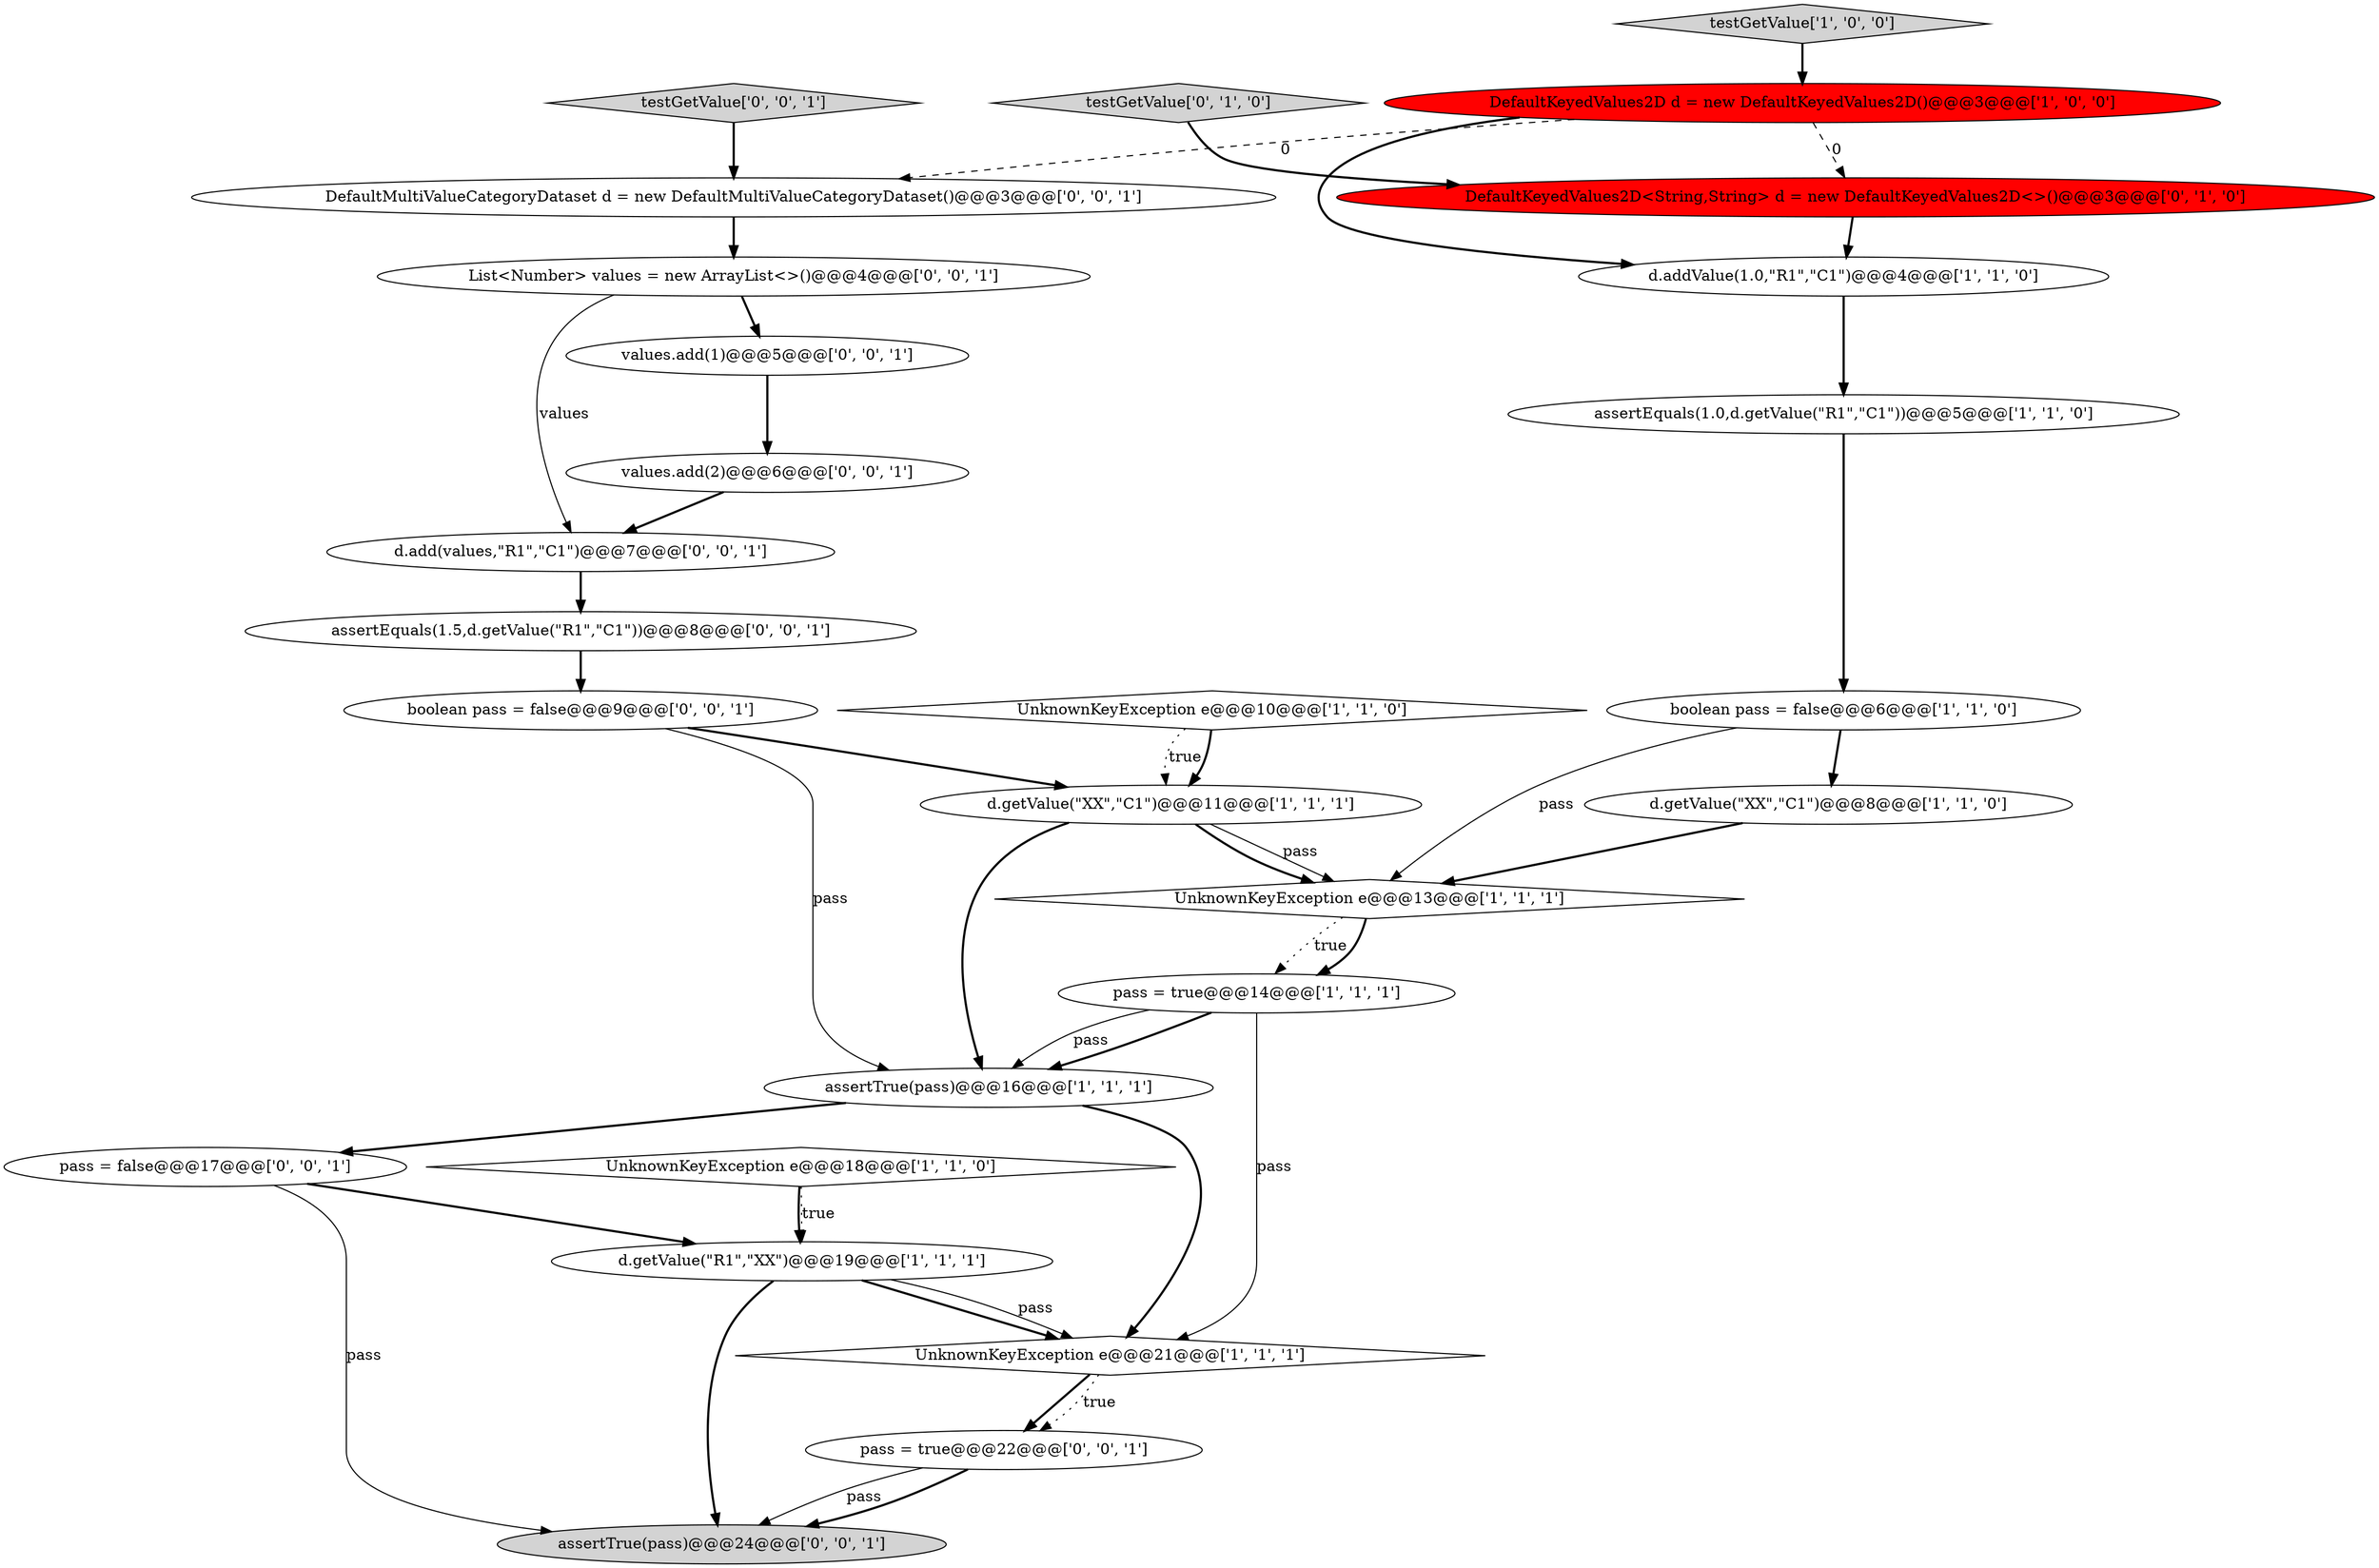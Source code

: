digraph {
4 [style = filled, label = "d.addValue(1.0,\"R1\",\"C1\")@@@4@@@['1', '1', '0']", fillcolor = white, shape = ellipse image = "AAA0AAABBB1BBB"];
23 [style = filled, label = "values.add(1)@@@5@@@['0', '0', '1']", fillcolor = white, shape = ellipse image = "AAA0AAABBB3BBB"];
14 [style = filled, label = "testGetValue['0', '1', '0']", fillcolor = lightgray, shape = diamond image = "AAA0AAABBB2BBB"];
15 [style = filled, label = "DefaultKeyedValues2D<String,String> d = new DefaultKeyedValues2D<>()@@@3@@@['0', '1', '0']", fillcolor = red, shape = ellipse image = "AAA1AAABBB2BBB"];
25 [style = filled, label = "values.add(2)@@@6@@@['0', '0', '1']", fillcolor = white, shape = ellipse image = "AAA0AAABBB3BBB"];
16 [style = filled, label = "boolean pass = false@@@9@@@['0', '0', '1']", fillcolor = white, shape = ellipse image = "AAA0AAABBB3BBB"];
3 [style = filled, label = "d.getValue(\"XX\",\"C1\")@@@11@@@['1', '1', '1']", fillcolor = white, shape = ellipse image = "AAA0AAABBB1BBB"];
8 [style = filled, label = "UnknownKeyException e@@@21@@@['1', '1', '1']", fillcolor = white, shape = diamond image = "AAA0AAABBB1BBB"];
24 [style = filled, label = "DefaultMultiValueCategoryDataset d = new DefaultMultiValueCategoryDataset()@@@3@@@['0', '0', '1']", fillcolor = white, shape = ellipse image = "AAA0AAABBB3BBB"];
7 [style = filled, label = "assertEquals(1.0,d.getValue(\"R1\",\"C1\"))@@@5@@@['1', '1', '0']", fillcolor = white, shape = ellipse image = "AAA0AAABBB1BBB"];
1 [style = filled, label = "pass = true@@@14@@@['1', '1', '1']", fillcolor = white, shape = ellipse image = "AAA0AAABBB1BBB"];
19 [style = filled, label = "pass = true@@@22@@@['0', '0', '1']", fillcolor = white, shape = ellipse image = "AAA0AAABBB3BBB"];
26 [style = filled, label = "testGetValue['0', '0', '1']", fillcolor = lightgray, shape = diamond image = "AAA0AAABBB3BBB"];
6 [style = filled, label = "d.getValue(\"R1\",\"XX\")@@@19@@@['1', '1', '1']", fillcolor = white, shape = ellipse image = "AAA0AAABBB1BBB"];
20 [style = filled, label = "assertEquals(1.5,d.getValue(\"R1\",\"C1\"))@@@8@@@['0', '0', '1']", fillcolor = white, shape = ellipse image = "AAA0AAABBB3BBB"];
0 [style = filled, label = "boolean pass = false@@@6@@@['1', '1', '0']", fillcolor = white, shape = ellipse image = "AAA0AAABBB1BBB"];
9 [style = filled, label = "UnknownKeyException e@@@18@@@['1', '1', '0']", fillcolor = white, shape = diamond image = "AAA0AAABBB1BBB"];
11 [style = filled, label = "assertTrue(pass)@@@16@@@['1', '1', '1']", fillcolor = white, shape = ellipse image = "AAA0AAABBB1BBB"];
5 [style = filled, label = "testGetValue['1', '0', '0']", fillcolor = lightgray, shape = diamond image = "AAA0AAABBB1BBB"];
10 [style = filled, label = "UnknownKeyException e@@@13@@@['1', '1', '1']", fillcolor = white, shape = diamond image = "AAA0AAABBB1BBB"];
12 [style = filled, label = "DefaultKeyedValues2D d = new DefaultKeyedValues2D()@@@3@@@['1', '0', '0']", fillcolor = red, shape = ellipse image = "AAA1AAABBB1BBB"];
13 [style = filled, label = "d.getValue(\"XX\",\"C1\")@@@8@@@['1', '1', '0']", fillcolor = white, shape = ellipse image = "AAA0AAABBB1BBB"];
17 [style = filled, label = "assertTrue(pass)@@@24@@@['0', '0', '1']", fillcolor = lightgray, shape = ellipse image = "AAA0AAABBB3BBB"];
18 [style = filled, label = "pass = false@@@17@@@['0', '0', '1']", fillcolor = white, shape = ellipse image = "AAA0AAABBB3BBB"];
21 [style = filled, label = "List<Number> values = new ArrayList<>()@@@4@@@['0', '0', '1']", fillcolor = white, shape = ellipse image = "AAA0AAABBB3BBB"];
2 [style = filled, label = "UnknownKeyException e@@@10@@@['1', '1', '0']", fillcolor = white, shape = diamond image = "AAA0AAABBB1BBB"];
22 [style = filled, label = "d.add(values,\"R1\",\"C1\")@@@7@@@['0', '0', '1']", fillcolor = white, shape = ellipse image = "AAA0AAABBB3BBB"];
19->17 [style = solid, label="pass"];
6->17 [style = bold, label=""];
13->10 [style = bold, label=""];
16->3 [style = bold, label=""];
2->3 [style = dotted, label="true"];
23->25 [style = bold, label=""];
0->13 [style = bold, label=""];
25->22 [style = bold, label=""];
16->11 [style = solid, label="pass"];
8->19 [style = bold, label=""];
3->10 [style = solid, label="pass"];
2->3 [style = bold, label=""];
3->11 [style = bold, label=""];
7->0 [style = bold, label=""];
19->17 [style = bold, label=""];
26->24 [style = bold, label=""];
9->6 [style = dotted, label="true"];
4->7 [style = bold, label=""];
11->18 [style = bold, label=""];
9->6 [style = bold, label=""];
1->11 [style = bold, label=""];
21->22 [style = solid, label="values"];
3->10 [style = bold, label=""];
20->16 [style = bold, label=""];
12->4 [style = bold, label=""];
5->12 [style = bold, label=""];
24->21 [style = bold, label=""];
22->20 [style = bold, label=""];
18->6 [style = bold, label=""];
12->24 [style = dashed, label="0"];
6->8 [style = bold, label=""];
1->8 [style = solid, label="pass"];
15->4 [style = bold, label=""];
12->15 [style = dashed, label="0"];
11->8 [style = bold, label=""];
14->15 [style = bold, label=""];
18->17 [style = solid, label="pass"];
10->1 [style = dotted, label="true"];
8->19 [style = dotted, label="true"];
10->1 [style = bold, label=""];
1->11 [style = solid, label="pass"];
0->10 [style = solid, label="pass"];
6->8 [style = solid, label="pass"];
21->23 [style = bold, label=""];
}
